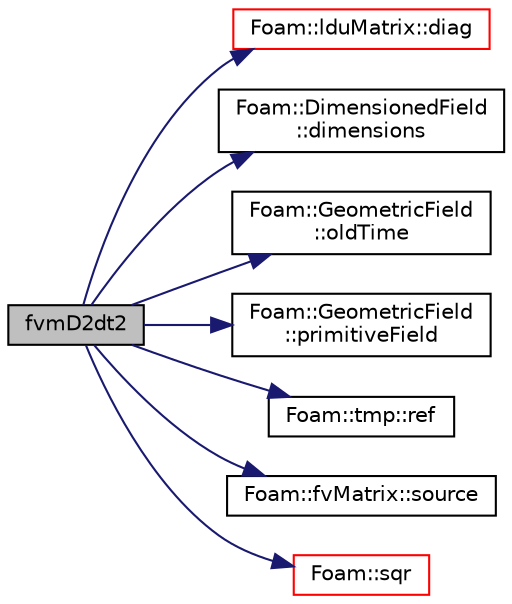 digraph "fvmD2dt2"
{
  bgcolor="transparent";
  edge [fontname="Helvetica",fontsize="10",labelfontname="Helvetica",labelfontsize="10"];
  node [fontname="Helvetica",fontsize="10",shape=record];
  rankdir="LR";
  Node86 [label="fvmD2dt2",height=0.2,width=0.4,color="black", fillcolor="grey75", style="filled", fontcolor="black"];
  Node86 -> Node87 [color="midnightblue",fontsize="10",style="solid",fontname="Helvetica"];
  Node87 [label="Foam::lduMatrix::diag",height=0.2,width=0.4,color="red",URL="$a27929.html#a9140aaa9630c2cba2fe28369a649f2f0"];
  Node86 -> Node90 [color="midnightblue",fontsize="10",style="solid",fontname="Helvetica"];
  Node90 [label="Foam::DimensionedField\l::dimensions",height=0.2,width=0.4,color="black",URL="$a27497.html#a512673c2674ca2d38885f1bb5f6994fb",tooltip="Return dimensions. "];
  Node86 -> Node91 [color="midnightblue",fontsize="10",style="solid",fontname="Helvetica"];
  Node91 [label="Foam::GeometricField\l::oldTime",height=0.2,width=0.4,color="black",URL="$a23249.html#a2f51be6de19012555f923b0902d64135",tooltip="Return old time field. "];
  Node86 -> Node92 [color="midnightblue",fontsize="10",style="solid",fontname="Helvetica"];
  Node92 [label="Foam::GeometricField\l::primitiveField",height=0.2,width=0.4,color="black",URL="$a23249.html#a3d8b34acd265b26c7d4984d1618f9ee2",tooltip="Return a const-reference to the internal field. "];
  Node86 -> Node93 [color="midnightblue",fontsize="10",style="solid",fontname="Helvetica"];
  Node93 [label="Foam::tmp::ref",height=0.2,width=0.4,color="black",URL="$a27077.html#aeaf81e641282874cef07f5b808efc83b",tooltip="Return non-const reference or generate a fatal error. "];
  Node86 -> Node94 [color="midnightblue",fontsize="10",style="solid",fontname="Helvetica"];
  Node94 [label="Foam::fvMatrix::source",height=0.2,width=0.4,color="black",URL="$a23173.html#a4c49d61a0e11bbdadf6646dbe3740560"];
  Node86 -> Node95 [color="midnightblue",fontsize="10",style="solid",fontname="Helvetica"];
  Node95 [label="Foam::sqr",height=0.2,width=0.4,color="red",URL="$a21851.html#a277dc11c581d53826ab5090b08f3b17b"];
}
